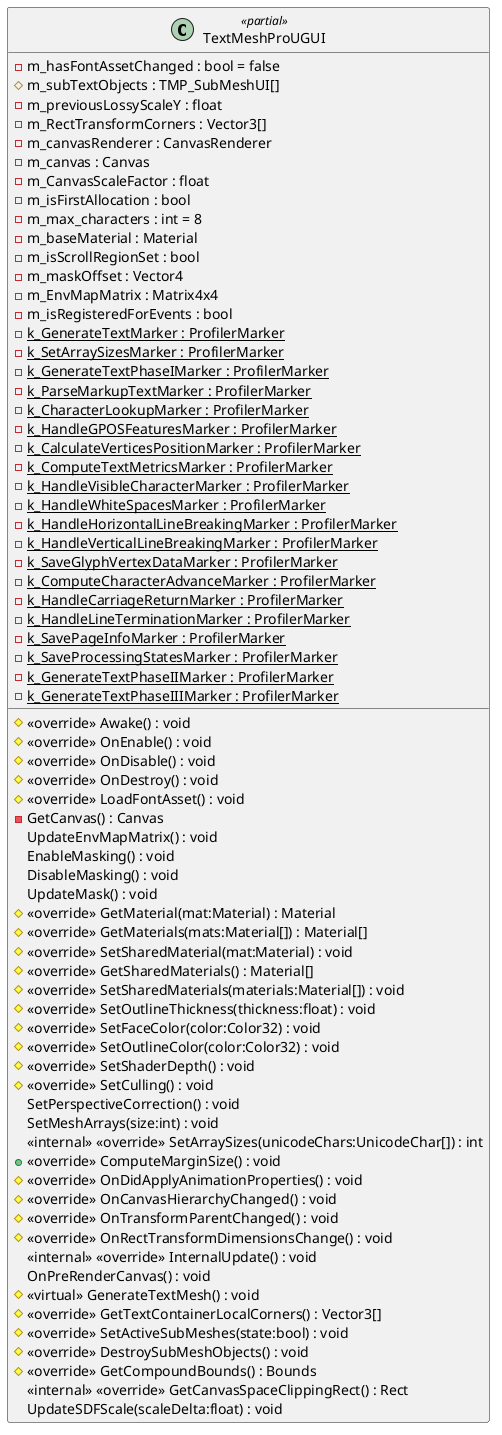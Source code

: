 @startuml
class TextMeshProUGUI <<partial>> {
    - m_hasFontAssetChanged : bool = false
    # m_subTextObjects : TMP_SubMeshUI[]
    - m_previousLossyScaleY : float
    - m_RectTransformCorners : Vector3[]
    - m_canvasRenderer : CanvasRenderer
    - m_canvas : Canvas
    - m_CanvasScaleFactor : float
    - m_isFirstAllocation : bool
    - m_max_characters : int = 8
    - m_baseMaterial : Material
    - m_isScrollRegionSet : bool
    - m_maskOffset : Vector4
    - m_EnvMapMatrix : Matrix4x4
    - m_isRegisteredForEvents : bool
    - {static} k_GenerateTextMarker : ProfilerMarker
    - {static} k_SetArraySizesMarker : ProfilerMarker
    - {static} k_GenerateTextPhaseIMarker : ProfilerMarker
    - {static} k_ParseMarkupTextMarker : ProfilerMarker
    - {static} k_CharacterLookupMarker : ProfilerMarker
    - {static} k_HandleGPOSFeaturesMarker : ProfilerMarker
    - {static} k_CalculateVerticesPositionMarker : ProfilerMarker
    - {static} k_ComputeTextMetricsMarker : ProfilerMarker
    - {static} k_HandleVisibleCharacterMarker : ProfilerMarker
    - {static} k_HandleWhiteSpacesMarker : ProfilerMarker
    - {static} k_HandleHorizontalLineBreakingMarker : ProfilerMarker
    - {static} k_HandleVerticalLineBreakingMarker : ProfilerMarker
    - {static} k_SaveGlyphVertexDataMarker : ProfilerMarker
    - {static} k_ComputeCharacterAdvanceMarker : ProfilerMarker
    - {static} k_HandleCarriageReturnMarker : ProfilerMarker
    - {static} k_HandleLineTerminationMarker : ProfilerMarker
    - {static} k_SavePageInfoMarker : ProfilerMarker
    - {static} k_SaveProcessingStatesMarker : ProfilerMarker
    - {static} k_GenerateTextPhaseIIMarker : ProfilerMarker
    - {static} k_GenerateTextPhaseIIIMarker : ProfilerMarker
    # <<override>> Awake() : void
    # <<override>> OnEnable() : void
    # <<override>> OnDisable() : void
    # <<override>> OnDestroy() : void
    # <<override>> LoadFontAsset() : void
    - GetCanvas() : Canvas
    UpdateEnvMapMatrix() : void
    EnableMasking() : void
    DisableMasking() : void
    UpdateMask() : void
    # <<override>> GetMaterial(mat:Material) : Material
    # <<override>> GetMaterials(mats:Material[]) : Material[]
    # <<override>> SetSharedMaterial(mat:Material) : void
    # <<override>> GetSharedMaterials() : Material[]
    # <<override>> SetSharedMaterials(materials:Material[]) : void
    # <<override>> SetOutlineThickness(thickness:float) : void
    # <<override>> SetFaceColor(color:Color32) : void
    # <<override>> SetOutlineColor(color:Color32) : void
    # <<override>> SetShaderDepth() : void
    # <<override>> SetCulling() : void
    SetPerspectiveCorrection() : void
    SetMeshArrays(size:int) : void
    <<internal>> <<override>> SetArraySizes(unicodeChars:UnicodeChar[]) : int
    + <<override>> ComputeMarginSize() : void
    # <<override>> OnDidApplyAnimationProperties() : void
    # <<override>> OnCanvasHierarchyChanged() : void
    # <<override>> OnTransformParentChanged() : void
    # <<override>> OnRectTransformDimensionsChange() : void
    <<internal>> <<override>> InternalUpdate() : void
    OnPreRenderCanvas() : void
    # <<virtual>> GenerateTextMesh() : void
    # <<override>> GetTextContainerLocalCorners() : Vector3[]
    # <<override>> SetActiveSubMeshes(state:bool) : void
    # <<override>> DestroySubMeshObjects() : void
    # <<override>> GetCompoundBounds() : Bounds
    <<internal>> <<override>> GetCanvasSpaceClippingRect() : Rect
    UpdateSDFScale(scaleDelta:float) : void
}
@enduml
